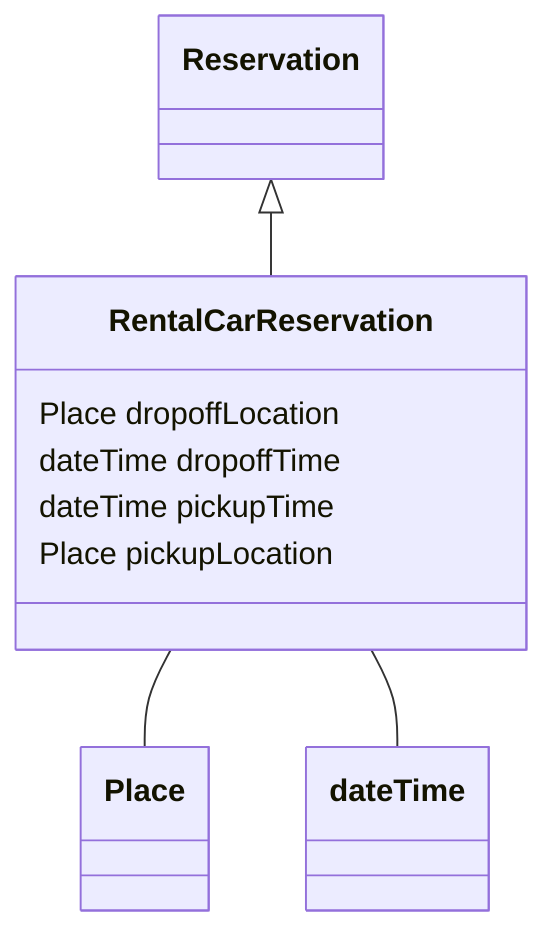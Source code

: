 classDiagram
  RentalCarReservation -- Place
RentalCarReservation -- dateTime


Reservation <|-- RentalCarReservation
class RentalCarReservation {

  Place dropoffLocation
  dateTime dropoffTime
  dateTime pickupTime
  Place pickupLocation

}